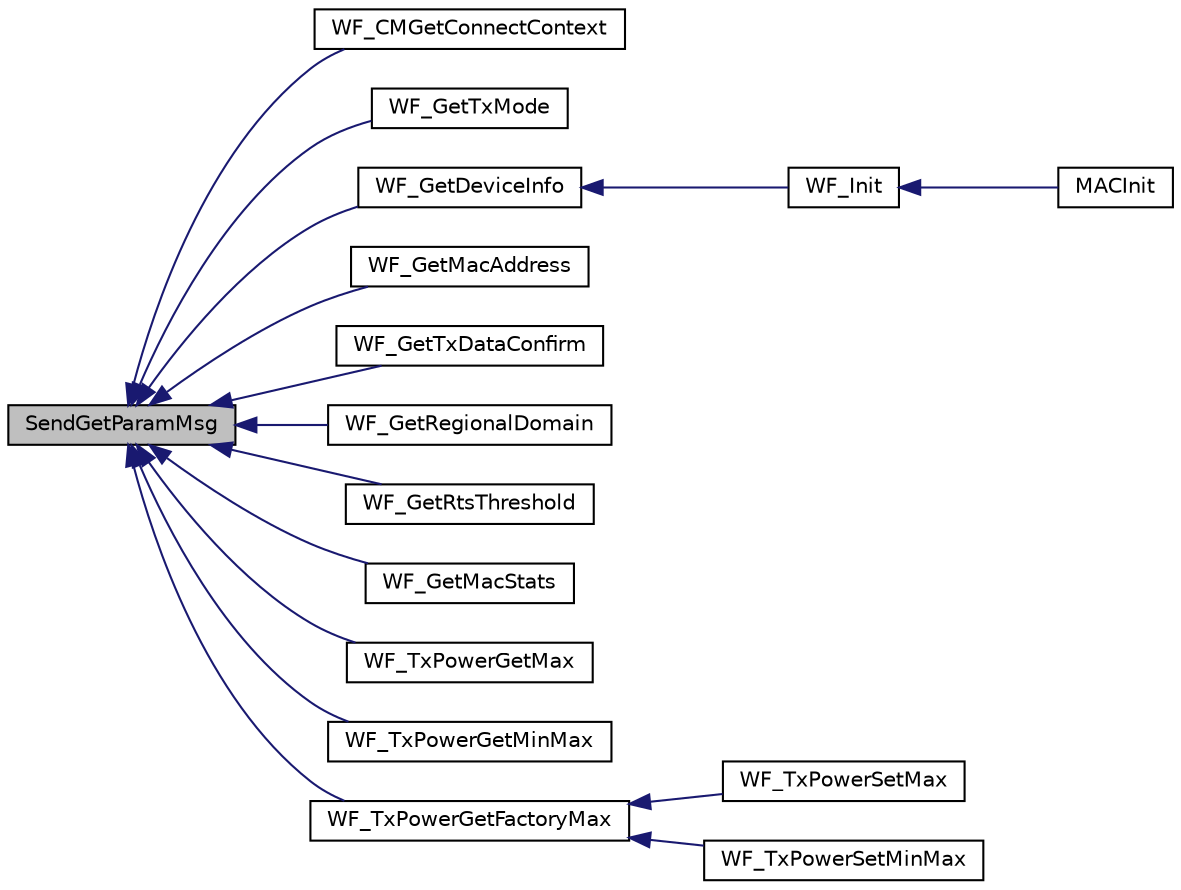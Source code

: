 digraph "SendGetParamMsg"
{
  edge [fontname="Helvetica",fontsize="10",labelfontname="Helvetica",labelfontsize="10"];
  node [fontname="Helvetica",fontsize="10",shape=record];
  rankdir="LR";
  Node1 [label="SendGetParamMsg",height=0.2,width=0.4,color="black", fillcolor="grey75", style="filled", fontcolor="black"];
  Node1 -> Node2 [dir="back",color="midnightblue",fontsize="10",style="solid",fontname="Helvetica"];
  Node2 [label="WF_CMGetConnectContext",height=0.2,width=0.4,color="black", fillcolor="white", style="filled",URL="$_w_f_connection_manager_8c.html#a767a008f696cdbc8e42891a70d5da705"];
  Node1 -> Node3 [dir="back",color="midnightblue",fontsize="10",style="solid",fontname="Helvetica"];
  Node3 [label="WF_GetTxMode",height=0.2,width=0.4,color="black", fillcolor="white", style="filled",URL="$_w_f_param_msg__24_g_8c.html#af3d54809976f885f78cda58c9a95997a"];
  Node1 -> Node4 [dir="back",color="midnightblue",fontsize="10",style="solid",fontname="Helvetica"];
  Node4 [label="WF_GetDeviceInfo",height=0.2,width=0.4,color="black", fillcolor="white", style="filled",URL="$_w_f_param_msg__24_g_8c.html#a95b0d6a9e849375bbafaa6596b938314"];
  Node4 -> Node5 [dir="back",color="midnightblue",fontsize="10",style="solid",fontname="Helvetica"];
  Node5 [label="WF_Init",height=0.2,width=0.4,color="black", fillcolor="white", style="filled",URL="$_w_f_init_8c.html#a3c52cb8bd42cf87ccc32542fd9281c18"];
  Node5 -> Node6 [dir="back",color="midnightblue",fontsize="10",style="solid",fontname="Helvetica"];
  Node6 [label="MACInit",height=0.2,width=0.4,color="black", fillcolor="white", style="filled",URL="$_w_f_mac_8c.html#a26cccc5919dcabb5777c3f6127648e9f"];
  Node1 -> Node7 [dir="back",color="midnightblue",fontsize="10",style="solid",fontname="Helvetica"];
  Node7 [label="WF_GetMacAddress",height=0.2,width=0.4,color="black", fillcolor="white", style="filled",URL="$_w_f_param_msg__24_g_8c.html#adfaaf47a529cb28d880c4d6dec851a82"];
  Node1 -> Node8 [dir="back",color="midnightblue",fontsize="10",style="solid",fontname="Helvetica"];
  Node8 [label="WF_GetTxDataConfirm",height=0.2,width=0.4,color="black", fillcolor="white", style="filled",URL="$_w_f_param_msg__24_g_8c.html#a917c5a9f8679be2bf62310383397d743"];
  Node1 -> Node9 [dir="back",color="midnightblue",fontsize="10",style="solid",fontname="Helvetica"];
  Node9 [label="WF_GetRegionalDomain",height=0.2,width=0.4,color="black", fillcolor="white", style="filled",URL="$_w_f_param_msg__24_g_8c.html#aedfc454d3a11502ea15ea2edbecb9000"];
  Node1 -> Node10 [dir="back",color="midnightblue",fontsize="10",style="solid",fontname="Helvetica"];
  Node10 [label="WF_GetRtsThreshold",height=0.2,width=0.4,color="black", fillcolor="white", style="filled",URL="$_w_f_param_msg__24_g_8c.html#af13c2c9bf183d9951b36b77227081ebd"];
  Node1 -> Node11 [dir="back",color="midnightblue",fontsize="10",style="solid",fontname="Helvetica"];
  Node11 [label="WF_GetMacStats",height=0.2,width=0.4,color="black", fillcolor="white", style="filled",URL="$_w_f_param_msg__24_g_8c.html#a98b4c1e767dc7d429653a92611ad1fa8"];
  Node1 -> Node12 [dir="back",color="midnightblue",fontsize="10",style="solid",fontname="Helvetica"];
  Node12 [label="WF_TxPowerGetMax",height=0.2,width=0.4,color="black", fillcolor="white", style="filled",URL="$_w_f_tx_power_8c.html#a5e13d917cb1ea191fb2a76da465ac520"];
  Node1 -> Node13 [dir="back",color="midnightblue",fontsize="10",style="solid",fontname="Helvetica"];
  Node13 [label="WF_TxPowerGetMinMax",height=0.2,width=0.4,color="black", fillcolor="white", style="filled",URL="$_w_f_tx_power_8c.html#a785a36ba6304296db78467f7bc64f048"];
  Node1 -> Node14 [dir="back",color="midnightblue",fontsize="10",style="solid",fontname="Helvetica"];
  Node14 [label="WF_TxPowerGetFactoryMax",height=0.2,width=0.4,color="black", fillcolor="white", style="filled",URL="$_w_f_tx_power_8c.html#ac84c06f8b62d9b2c5696c3b1f6dc8d7c"];
  Node14 -> Node15 [dir="back",color="midnightblue",fontsize="10",style="solid",fontname="Helvetica"];
  Node15 [label="WF_TxPowerSetMax",height=0.2,width=0.4,color="black", fillcolor="white", style="filled",URL="$_w_f_tx_power_8c.html#a7145f91c340d06c8d329f5e33c7f08f9"];
  Node14 -> Node16 [dir="back",color="midnightblue",fontsize="10",style="solid",fontname="Helvetica"];
  Node16 [label="WF_TxPowerSetMinMax",height=0.2,width=0.4,color="black", fillcolor="white", style="filled",URL="$_w_f_tx_power_8c.html#a8c73bea85217b9feff7cf675301b1343"];
}
